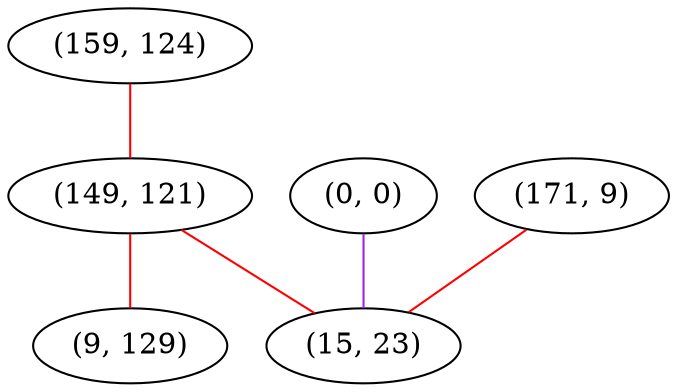graph "" {
"(159, 124)";
"(149, 121)";
"(0, 0)";
"(9, 129)";
"(171, 9)";
"(15, 23)";
"(159, 124)" -- "(149, 121)"  [color=red, key=0, weight=1];
"(149, 121)" -- "(9, 129)"  [color=red, key=0, weight=1];
"(149, 121)" -- "(15, 23)"  [color=red, key=0, weight=1];
"(0, 0)" -- "(15, 23)"  [color=purple, key=0, weight=4];
"(171, 9)" -- "(15, 23)"  [color=red, key=0, weight=1];
}
